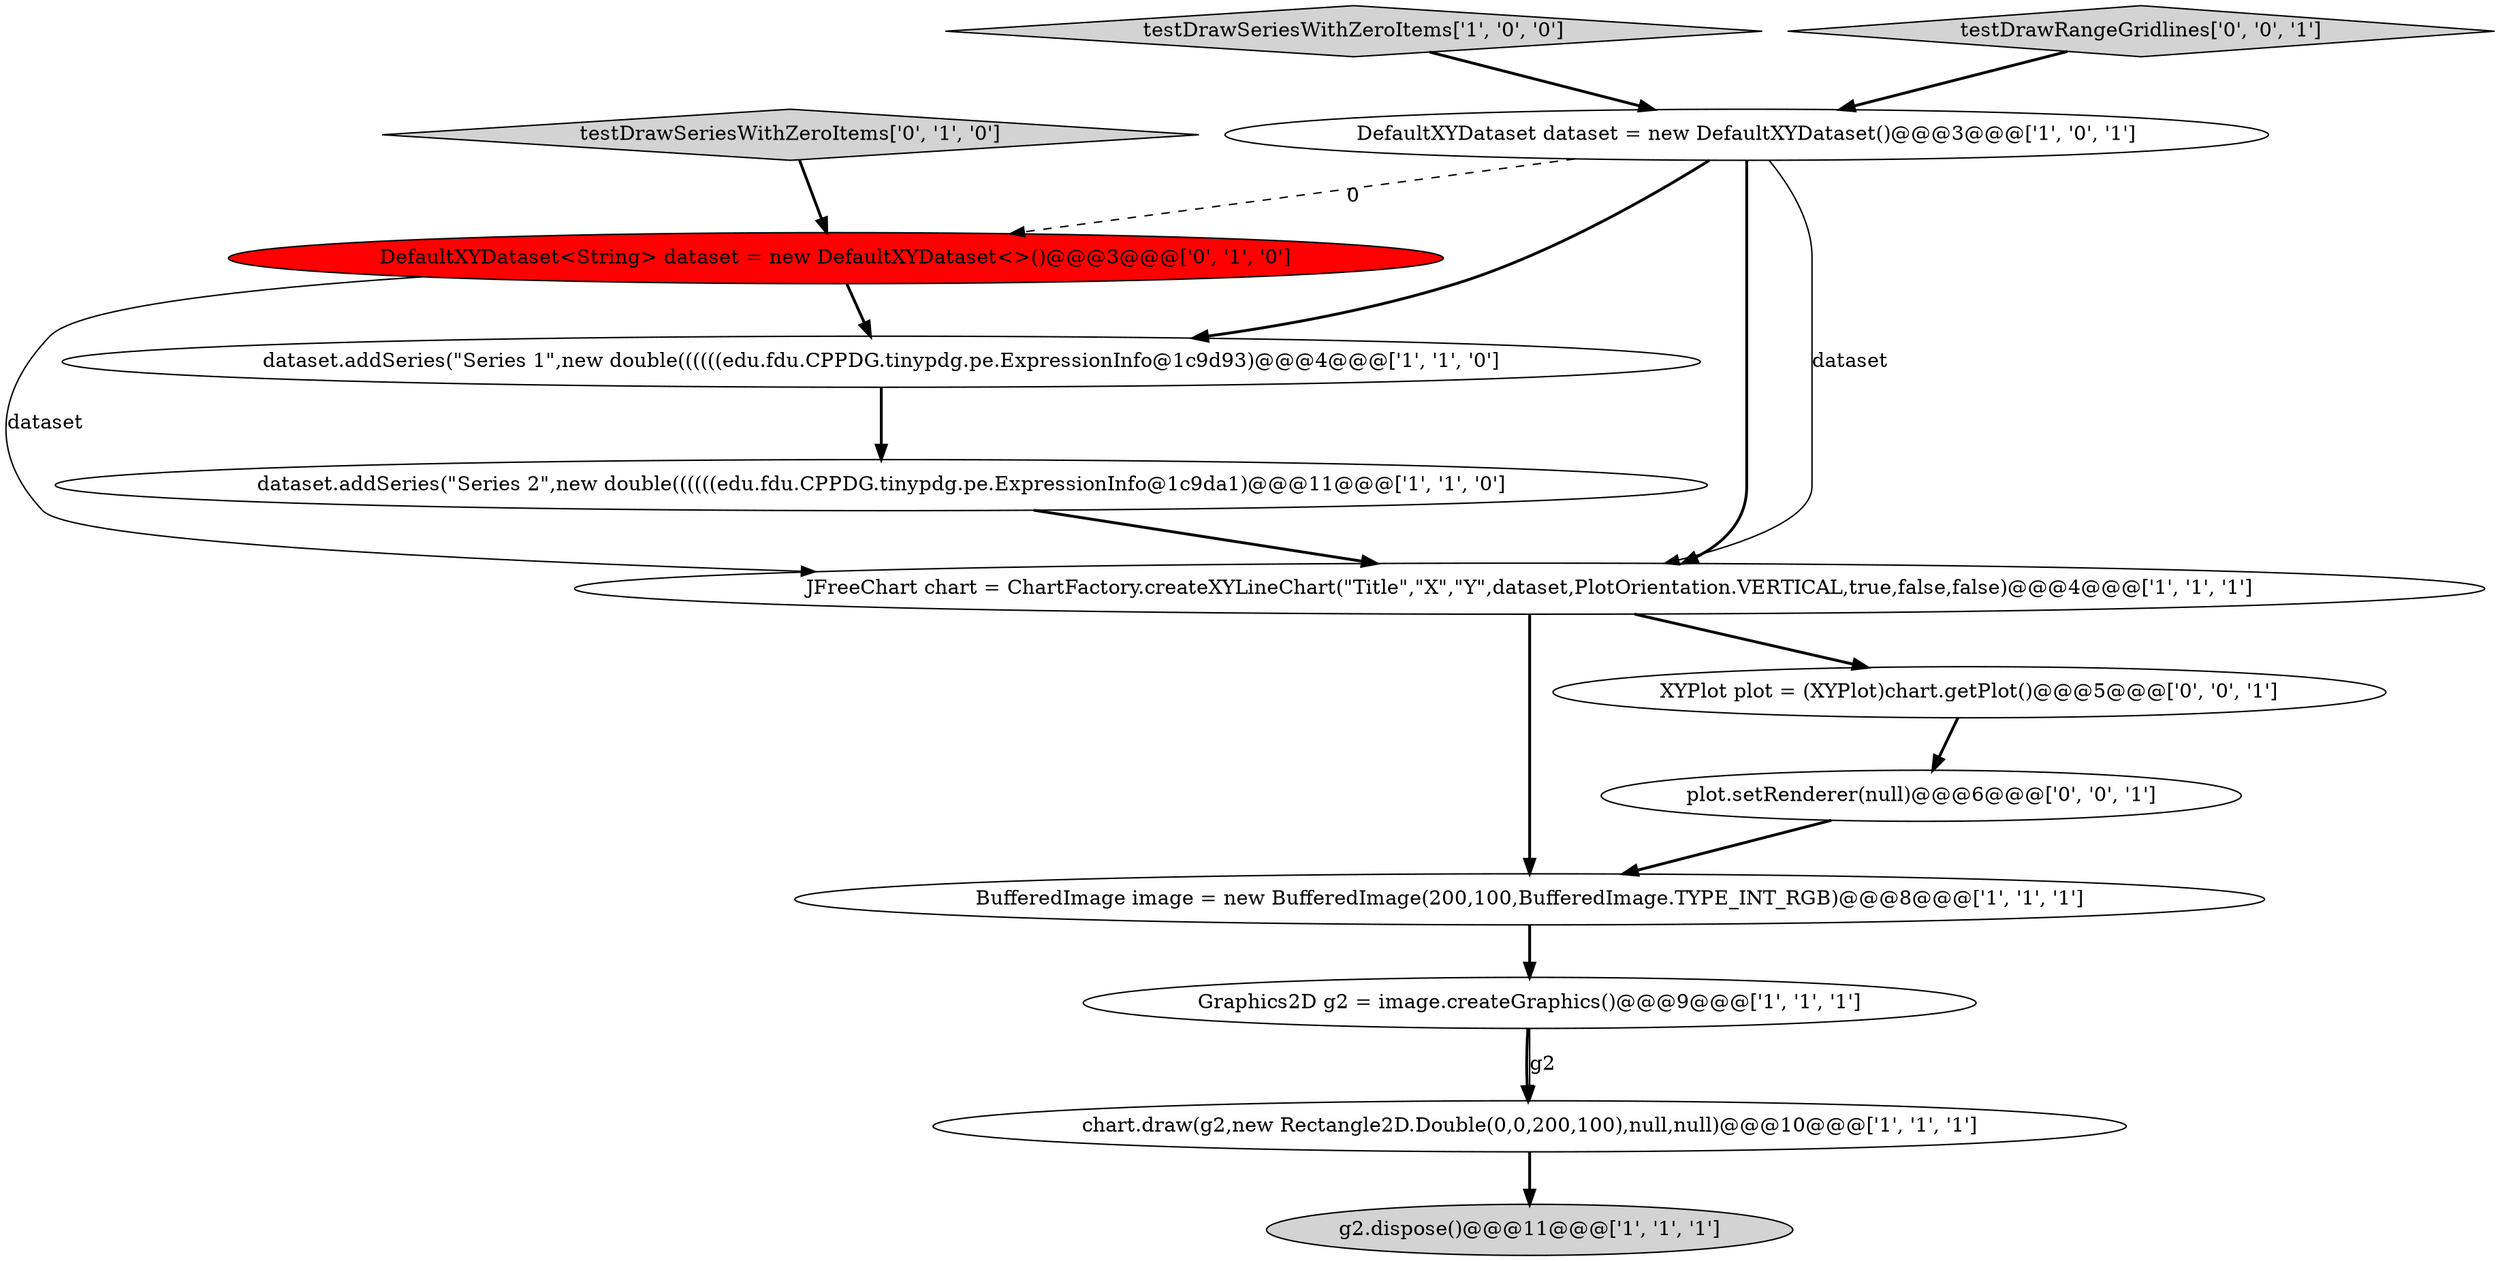 digraph {
5 [style = filled, label = "dataset.addSeries(\"Series 1\",new double((((((edu.fdu.CPPDG.tinypdg.pe.ExpressionInfo@1c9d93)@@@4@@@['1', '1', '0']", fillcolor = white, shape = ellipse image = "AAA0AAABBB1BBB"];
2 [style = filled, label = "g2.dispose()@@@11@@@['1', '1', '1']", fillcolor = lightgray, shape = ellipse image = "AAA0AAABBB1BBB"];
0 [style = filled, label = "Graphics2D g2 = image.createGraphics()@@@9@@@['1', '1', '1']", fillcolor = white, shape = ellipse image = "AAA0AAABBB1BBB"];
6 [style = filled, label = "testDrawSeriesWithZeroItems['1', '0', '0']", fillcolor = lightgray, shape = diamond image = "AAA0AAABBB1BBB"];
8 [style = filled, label = "JFreeChart chart = ChartFactory.createXYLineChart(\"Title\",\"X\",\"Y\",dataset,PlotOrientation.VERTICAL,true,false,false)@@@4@@@['1', '1', '1']", fillcolor = white, shape = ellipse image = "AAA0AAABBB1BBB"];
7 [style = filled, label = "dataset.addSeries(\"Series 2\",new double((((((edu.fdu.CPPDG.tinypdg.pe.ExpressionInfo@1c9da1)@@@11@@@['1', '1', '0']", fillcolor = white, shape = ellipse image = "AAA0AAABBB1BBB"];
12 [style = filled, label = "plot.setRenderer(null)@@@6@@@['0', '0', '1']", fillcolor = white, shape = ellipse image = "AAA0AAABBB3BBB"];
11 [style = filled, label = "testDrawRangeGridlines['0', '0', '1']", fillcolor = lightgray, shape = diamond image = "AAA0AAABBB3BBB"];
9 [style = filled, label = "testDrawSeriesWithZeroItems['0', '1', '0']", fillcolor = lightgray, shape = diamond image = "AAA0AAABBB2BBB"];
13 [style = filled, label = "XYPlot plot = (XYPlot)chart.getPlot()@@@5@@@['0', '0', '1']", fillcolor = white, shape = ellipse image = "AAA0AAABBB3BBB"];
10 [style = filled, label = "DefaultXYDataset<String> dataset = new DefaultXYDataset<>()@@@3@@@['0', '1', '0']", fillcolor = red, shape = ellipse image = "AAA1AAABBB2BBB"];
4 [style = filled, label = "BufferedImage image = new BufferedImage(200,100,BufferedImage.TYPE_INT_RGB)@@@8@@@['1', '1', '1']", fillcolor = white, shape = ellipse image = "AAA0AAABBB1BBB"];
1 [style = filled, label = "DefaultXYDataset dataset = new DefaultXYDataset()@@@3@@@['1', '0', '1']", fillcolor = white, shape = ellipse image = "AAA0AAABBB1BBB"];
3 [style = filled, label = "chart.draw(g2,new Rectangle2D.Double(0,0,200,100),null,null)@@@10@@@['1', '1', '1']", fillcolor = white, shape = ellipse image = "AAA0AAABBB1BBB"];
1->5 [style = bold, label=""];
0->3 [style = bold, label=""];
5->7 [style = bold, label=""];
6->1 [style = bold, label=""];
1->10 [style = dashed, label="0"];
13->12 [style = bold, label=""];
8->4 [style = bold, label=""];
10->5 [style = bold, label=""];
9->10 [style = bold, label=""];
3->2 [style = bold, label=""];
1->8 [style = bold, label=""];
12->4 [style = bold, label=""];
7->8 [style = bold, label=""];
10->8 [style = solid, label="dataset"];
11->1 [style = bold, label=""];
0->3 [style = solid, label="g2"];
8->13 [style = bold, label=""];
4->0 [style = bold, label=""];
1->8 [style = solid, label="dataset"];
}

